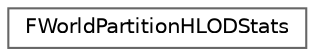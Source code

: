 digraph "Graphical Class Hierarchy"
{
 // INTERACTIVE_SVG=YES
 // LATEX_PDF_SIZE
  bgcolor="transparent";
  edge [fontname=Helvetica,fontsize=10,labelfontname=Helvetica,labelfontsize=10];
  node [fontname=Helvetica,fontsize=10,shape=box,height=0.2,width=0.4];
  rankdir="LR";
  Node0 [id="Node000000",label="FWorldPartitionHLODStats",height=0.2,width=0.4,color="grey40", fillcolor="white", style="filled",URL="$d4/df0/structFWorldPartitionHLODStats.html",tooltip=" "];
}
